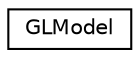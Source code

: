 digraph "Graphical Class Hierarchy"
{
  edge [fontname="Helvetica",fontsize="10",labelfontname="Helvetica",labelfontsize="10"];
  node [fontname="Helvetica",fontsize="10",shape=record];
  rankdir="LR";
  Node0 [label="GLModel",height=0.2,width=0.4,color="black", fillcolor="white", style="filled",URL="$class_g_l_model.html"];
}
